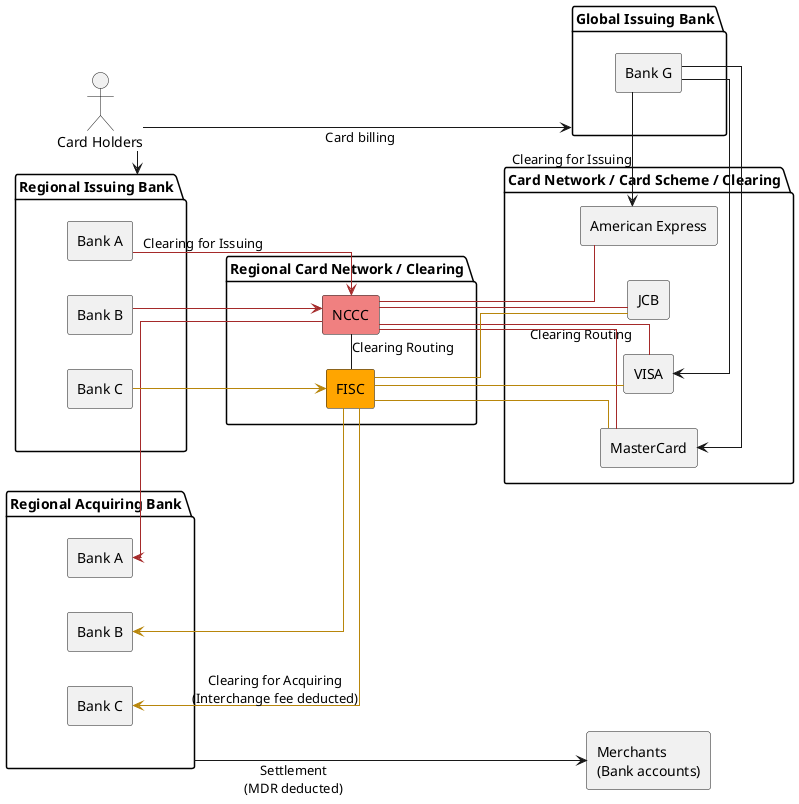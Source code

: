 @startuml
skinparam linetype polyline
skinparam linetype ortho
left to right direction

actor "Card Holders" as user
agent "Merchants \n(Bank accounts)" as merchant
package "Card Network / Card Scheme / Clearing" as ccnet {
  agent "VISA" as visa
  agent "MasterCard" as mc
  agent "JCB" as jcb
  agent "American Express" as axp
}
package "Regional Card Network / Clearing" as ccnet_local {
  agent "NCCC" as nccc #lightcoral
  agent "FISC" as fisc #orange
}
package "Global Issuing Bank" as issuer_global {
  agent "Bank G" as issuer_global_a
}
package "Regional Issuing Bank" as issuer_local {
  agent "Bank A" as issuer_a
  agent "Bank C" as issuer_b
  agent "Bank B" as issuer_c
}
package "Regional Acquiring Bank" as acquirer_local {
  agent "Bank A" as acquirer_a
  agent "Bank C" as acquirer_b
  agent "Bank B" as acquirer_c
}

nccc - fisc: Clearing Routing
nccc --[#brown] visa: Clearing Routing
nccc --[#brown] mc
nccc --[#brown] jcb
nccc --[#brown] axp
fisc --[#darkGoldenRod] visa
fisc --[#darkGoldenRod] mc
fisc -[#darkGoldenRod] jcb

issuer_a --[#brown]> nccc: Clearing for Issuing
acquirer_a <--[#brown] nccc
issuer_b --[#darkGoldenRod]> fisc
acquirer_b <--[#darkGoldenRod] fisc: Clearing for Acquiring\n(Interchange fee deducted)
issuer_c --[#brown]> nccc
acquirer_c <--[#darkGoldenRod] fisc

issuer_global_a -right-> visa
issuer_global_a -right-> mc
issuer_global_a -right-> axp: Clearing for Issuing

acquirer_local ---> merchant: Settlement\n(MDR deducted)

user --> issuer_global: Card billing
user -> issuer_local
@enduml
